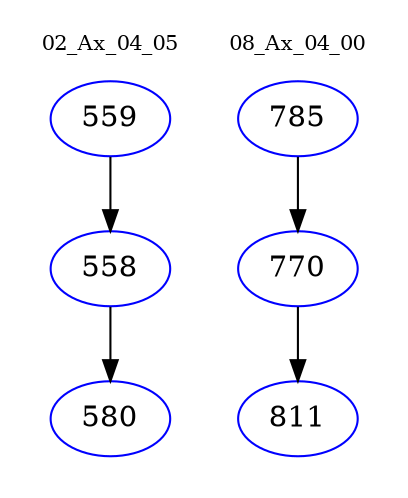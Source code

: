 digraph{
subgraph cluster_0 {
color = white
label = "02_Ax_04_05";
fontsize=10;
T0_559 [label="559", color="blue"]
T0_559 -> T0_558 [color="black"]
T0_558 [label="558", color="blue"]
T0_558 -> T0_580 [color="black"]
T0_580 [label="580", color="blue"]
}
subgraph cluster_1 {
color = white
label = "08_Ax_04_00";
fontsize=10;
T1_785 [label="785", color="blue"]
T1_785 -> T1_770 [color="black"]
T1_770 [label="770", color="blue"]
T1_770 -> T1_811 [color="black"]
T1_811 [label="811", color="blue"]
}
}
